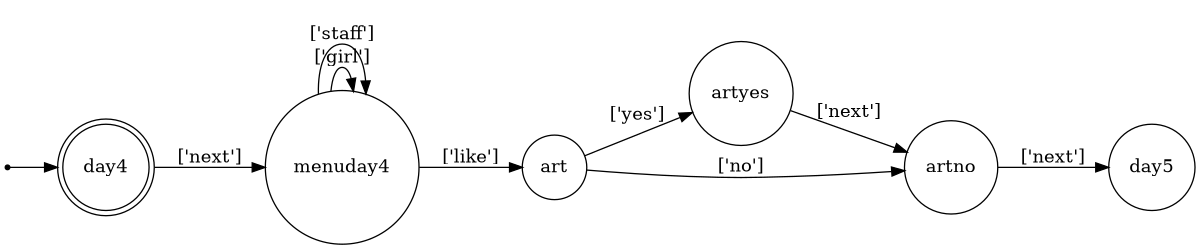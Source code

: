 digraph FSM {
	graph [rankdir=LR size="8,5"]
	node [shape=doublecircle]
	day4
	node [shape=point]
	qi
	qi -> day4
	node [shape=circle]
	day4 -> menuday4 [label="['next']"]
	menuday4 -> menuday4 [label="['girl']"]
	menuday4 -> menuday4 [label="['staff']"]
	menuday4 -> art [label="['like']"]
	art -> artyes [label="['yes']"]
	art -> artno [label="['no']"]
	artyes -> artno [label="['next']"]
	artno -> day5 [label="['next']"]
}
